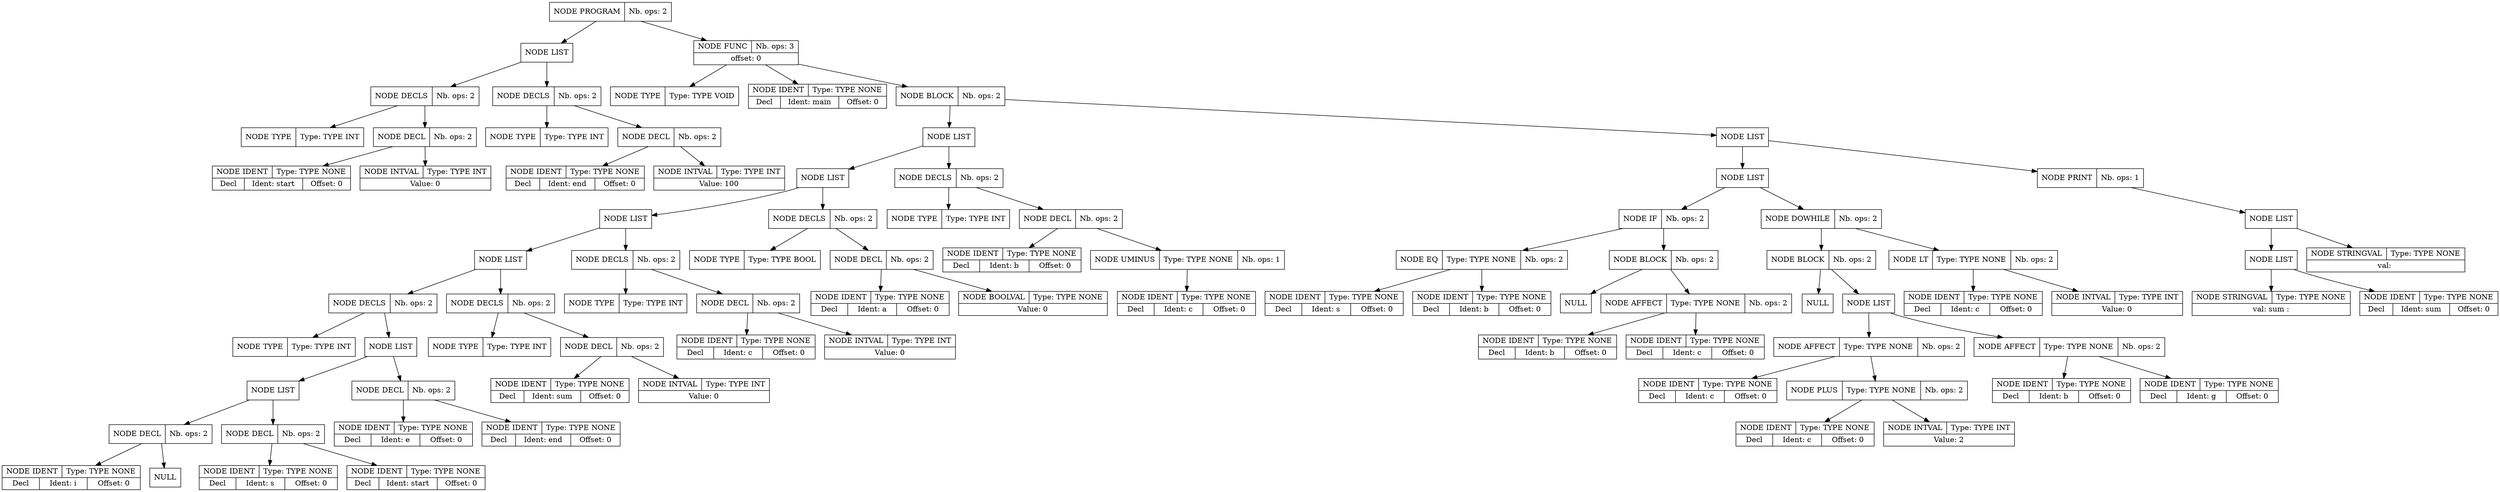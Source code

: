 digraph global_vars {
    N1 [shape=record, label="{{NODE PROGRAM|Nb. ops: 2}}"];
    N2 [shape=record, label="{{NODE LIST}}"];
    N3 [shape=record, label="{{NODE DECLS|Nb. ops: 2}}"];
    N4 [shape=record, label="{{NODE TYPE|Type: TYPE INT}}"];
    edge[tailclip=true];
    N3 -> N4
    N5 [shape=record, label="{{NODE DECL|Nb. ops: 2}}"];
    N6 [shape=record, label="{{NODE IDENT|Type: TYPE NONE}|{<decl>Decl      |Ident: start|Offset: 0}}"];
    edge[tailclip=true];
    N5 -> N6
    N7 [shape=record, label="{{NODE INTVAL|Type: TYPE INT}|{Value: 0}}"];
    edge[tailclip=true];
    N5 -> N7
    edge[tailclip=true];
    N3 -> N5
    edge[tailclip=true];
    N2 -> N3
    N8 [shape=record, label="{{NODE DECLS|Nb. ops: 2}}"];
    N9 [shape=record, label="{{NODE TYPE|Type: TYPE INT}}"];
    edge[tailclip=true];
    N8 -> N9
    N10 [shape=record, label="{{NODE DECL|Nb. ops: 2}}"];
    N11 [shape=record, label="{{NODE IDENT|Type: TYPE NONE}|{<decl>Decl      |Ident: end|Offset: 0}}"];
    edge[tailclip=true];
    N10 -> N11
    N12 [shape=record, label="{{NODE INTVAL|Type: TYPE INT}|{Value: 100}}"];
    edge[tailclip=true];
    N10 -> N12
    edge[tailclip=true];
    N8 -> N10
    edge[tailclip=true];
    N2 -> N8
    edge[tailclip=true];
    N1 -> N2
    N13 [shape=record, label="{{NODE FUNC|Nb. ops: 3}|{offset: 0}}"];
    N14 [shape=record, label="{{NODE TYPE|Type: TYPE VOID}}"];
    edge[tailclip=true];
    N13 -> N14
    N15 [shape=record, label="{{NODE IDENT|Type: TYPE NONE}|{<decl>Decl      |Ident: main|Offset: 0}}"];
    edge[tailclip=true];
    N13 -> N15
    N16 [shape=record, label="{{NODE BLOCK|Nb. ops: 2}}"];
    N17 [shape=record, label="{{NODE LIST}}"];
    N18 [shape=record, label="{{NODE LIST}}"];
    N19 [shape=record, label="{{NODE LIST}}"];
    N20 [shape=record, label="{{NODE LIST}}"];
    N21 [shape=record, label="{{NODE DECLS|Nb. ops: 2}}"];
    N22 [shape=record, label="{{NODE TYPE|Type: TYPE INT}}"];
    edge[tailclip=true];
    N21 -> N22
    N23 [shape=record, label="{{NODE LIST}}"];
    N24 [shape=record, label="{{NODE LIST}}"];
    N25 [shape=record, label="{{NODE DECL|Nb. ops: 2}}"];
    N26 [shape=record, label="{{NODE IDENT|Type: TYPE NONE}|{<decl>Decl      |Ident: i|Offset: 0}}"];
    edge[tailclip=true];
    N25 -> N26
    N27 [shape=record, label="{{NULL}}"];
    edge[tailclip=true];
    N25 -> N27
    edge[tailclip=true];
    N24 -> N25
    N28 [shape=record, label="{{NODE DECL|Nb. ops: 2}}"];
    N29 [shape=record, label="{{NODE IDENT|Type: TYPE NONE}|{<decl>Decl      |Ident: s|Offset: 0}}"];
    edge[tailclip=true];
    N28 -> N29
    N30 [shape=record, label="{{NODE IDENT|Type: TYPE NONE}|{<decl>Decl      |Ident: start|Offset: 0}}"];
    edge[tailclip=true];
    N28 -> N30
    edge[tailclip=true];
    N24 -> N28
    edge[tailclip=true];
    N23 -> N24
    N31 [shape=record, label="{{NODE DECL|Nb. ops: 2}}"];
    N32 [shape=record, label="{{NODE IDENT|Type: TYPE NONE}|{<decl>Decl      |Ident: e|Offset: 0}}"];
    edge[tailclip=true];
    N31 -> N32
    N33 [shape=record, label="{{NODE IDENT|Type: TYPE NONE}|{<decl>Decl      |Ident: end|Offset: 0}}"];
    edge[tailclip=true];
    N31 -> N33
    edge[tailclip=true];
    N23 -> N31
    edge[tailclip=true];
    N21 -> N23
    edge[tailclip=true];
    N20 -> N21
    N34 [shape=record, label="{{NODE DECLS|Nb. ops: 2}}"];
    N35 [shape=record, label="{{NODE TYPE|Type: TYPE INT}}"];
    edge[tailclip=true];
    N34 -> N35
    N36 [shape=record, label="{{NODE DECL|Nb. ops: 2}}"];
    N37 [shape=record, label="{{NODE IDENT|Type: TYPE NONE}|{<decl>Decl      |Ident: sum|Offset: 0}}"];
    edge[tailclip=true];
    N36 -> N37
    N38 [shape=record, label="{{NODE INTVAL|Type: TYPE INT}|{Value: 0}}"];
    edge[tailclip=true];
    N36 -> N38
    edge[tailclip=true];
    N34 -> N36
    edge[tailclip=true];
    N20 -> N34
    edge[tailclip=true];
    N19 -> N20
    N39 [shape=record, label="{{NODE DECLS|Nb. ops: 2}}"];
    N40 [shape=record, label="{{NODE TYPE|Type: TYPE INT}}"];
    edge[tailclip=true];
    N39 -> N40
    N41 [shape=record, label="{{NODE DECL|Nb. ops: 2}}"];
    N42 [shape=record, label="{{NODE IDENT|Type: TYPE NONE}|{<decl>Decl      |Ident: c|Offset: 0}}"];
    edge[tailclip=true];
    N41 -> N42
    N43 [shape=record, label="{{NODE INTVAL|Type: TYPE INT}|{Value: 0}}"];
    edge[tailclip=true];
    N41 -> N43
    edge[tailclip=true];
    N39 -> N41
    edge[tailclip=true];
    N19 -> N39
    edge[tailclip=true];
    N18 -> N19
    N44 [shape=record, label="{{NODE DECLS|Nb. ops: 2}}"];
    N45 [shape=record, label="{{NODE TYPE|Type: TYPE BOOL}}"];
    edge[tailclip=true];
    N44 -> N45
    N46 [shape=record, label="{{NODE DECL|Nb. ops: 2}}"];
    N47 [shape=record, label="{{NODE IDENT|Type: TYPE NONE}|{<decl>Decl      |Ident: a|Offset: 0}}"];
    edge[tailclip=true];
    N46 -> N47
    N48 [shape=record, label="{{NODE BOOLVAL|Type: TYPE NONE}|{Value: 0}}"];
    edge[tailclip=true];
    N46 -> N48
    edge[tailclip=true];
    N44 -> N46
    edge[tailclip=true];
    N18 -> N44
    edge[tailclip=true];
    N17 -> N18
    N49 [shape=record, label="{{NODE DECLS|Nb. ops: 2}}"];
    N50 [shape=record, label="{{NODE TYPE|Type: TYPE INT}}"];
    edge[tailclip=true];
    N49 -> N50
    N51 [shape=record, label="{{NODE DECL|Nb. ops: 2}}"];
    N52 [shape=record, label="{{NODE IDENT|Type: TYPE NONE}|{<decl>Decl      |Ident: b|Offset: 0}}"];
    edge[tailclip=true];
    N51 -> N52
    N53 [shape=record, label="{{NODE UMINUS|Type: TYPE NONE|Nb. ops: 1}}"];
    N54 [shape=record, label="{{NODE IDENT|Type: TYPE NONE}|{<decl>Decl      |Ident: c|Offset: 0}}"];
    edge[tailclip=true];
    N53 -> N54
    edge[tailclip=true];
    N51 -> N53
    edge[tailclip=true];
    N49 -> N51
    edge[tailclip=true];
    N17 -> N49
    edge[tailclip=true];
    N16 -> N17
    N55 [shape=record, label="{{NODE LIST}}"];
    N56 [shape=record, label="{{NODE LIST}}"];
    N57 [shape=record, label="{{NODE IF|Nb. ops: 2}}"];
    N58 [shape=record, label="{{NODE EQ|Type: TYPE NONE|Nb. ops: 2}}"];
    N59 [shape=record, label="{{NODE IDENT|Type: TYPE NONE}|{<decl>Decl      |Ident: s|Offset: 0}}"];
    edge[tailclip=true];
    N58 -> N59
    N60 [shape=record, label="{{NODE IDENT|Type: TYPE NONE}|{<decl>Decl      |Ident: b|Offset: 0}}"];
    edge[tailclip=true];
    N58 -> N60
    edge[tailclip=true];
    N57 -> N58
    N61 [shape=record, label="{{NODE BLOCK|Nb. ops: 2}}"];
    N62 [shape=record, label="{{NULL}}"];
    edge[tailclip=true];
    N61 -> N62
    N63 [shape=record, label="{{NODE AFFECT|Type: TYPE NONE|Nb. ops: 2}}"];
    N64 [shape=record, label="{{NODE IDENT|Type: TYPE NONE}|{<decl>Decl      |Ident: b|Offset: 0}}"];
    edge[tailclip=true];
    N63 -> N64
    N65 [shape=record, label="{{NODE IDENT|Type: TYPE NONE}|{<decl>Decl      |Ident: c|Offset: 0}}"];
    edge[tailclip=true];
    N63 -> N65
    edge[tailclip=true];
    N61 -> N63
    edge[tailclip=true];
    N57 -> N61
    edge[tailclip=true];
    N56 -> N57
    N66 [shape=record, label="{{NODE DOWHILE|Nb. ops: 2}}"];
    N67 [shape=record, label="{{NODE BLOCK|Nb. ops: 2}}"];
    N68 [shape=record, label="{{NULL}}"];
    edge[tailclip=true];
    N67 -> N68
    N69 [shape=record, label="{{NODE LIST}}"];
    N70 [shape=record, label="{{NODE AFFECT|Type: TYPE NONE|Nb. ops: 2}}"];
    N71 [shape=record, label="{{NODE IDENT|Type: TYPE NONE}|{<decl>Decl      |Ident: c|Offset: 0}}"];
    edge[tailclip=true];
    N70 -> N71
    N72 [shape=record, label="{{NODE PLUS|Type: TYPE NONE|Nb. ops: 2}}"];
    N73 [shape=record, label="{{NODE IDENT|Type: TYPE NONE}|{<decl>Decl      |Ident: c|Offset: 0}}"];
    edge[tailclip=true];
    N72 -> N73
    N74 [shape=record, label="{{NODE INTVAL|Type: TYPE INT}|{Value: 2}}"];
    edge[tailclip=true];
    N72 -> N74
    edge[tailclip=true];
    N70 -> N72
    edge[tailclip=true];
    N69 -> N70
    N75 [shape=record, label="{{NODE AFFECT|Type: TYPE NONE|Nb. ops: 2}}"];
    N76 [shape=record, label="{{NODE IDENT|Type: TYPE NONE}|{<decl>Decl      |Ident: b|Offset: 0}}"];
    edge[tailclip=true];
    N75 -> N76
    N77 [shape=record, label="{{NODE IDENT|Type: TYPE NONE}|{<decl>Decl      |Ident: g|Offset: 0}}"];
    edge[tailclip=true];
    N75 -> N77
    edge[tailclip=true];
    N69 -> N75
    edge[tailclip=true];
    N67 -> N69
    edge[tailclip=true];
    N66 -> N67
    N78 [shape=record, label="{{NODE LT|Type: TYPE NONE|Nb. ops: 2}}"];
    N79 [shape=record, label="{{NODE IDENT|Type: TYPE NONE}|{<decl>Decl      |Ident: c|Offset: 0}}"];
    edge[tailclip=true];
    N78 -> N79
    N80 [shape=record, label="{{NODE INTVAL|Type: TYPE INT}|{Value: 0}}"];
    edge[tailclip=true];
    N78 -> N80
    edge[tailclip=true];
    N66 -> N78
    edge[tailclip=true];
    N56 -> N66
    edge[tailclip=true];
    N55 -> N56
    N81 [shape=record, label="{{NODE PRINT|Nb. ops: 1}}"];
    N82 [shape=record, label="{{NODE LIST}}"];
    N83 [shape=record, label="{{NODE LIST}}"];
    N84 [shape=record, label="{{NODE STRINGVAL|Type: TYPE NONE}|{val:  sum : }}"];
    edge[tailclip=true];
    N83 -> N84
    N85 [shape=record, label="{{NODE IDENT|Type: TYPE NONE}|{<decl>Decl      |Ident: sum|Offset: 0}}"];
    edge[tailclip=true];
    N83 -> N85
    edge[tailclip=true];
    N82 -> N83
    N86 [shape=record, label="{{NODE STRINGVAL|Type: TYPE NONE}|{val:  \n }}"];
    edge[tailclip=true];
    N82 -> N86
    edge[tailclip=true];
    N81 -> N82
    edge[tailclip=true];
    N55 -> N81
    edge[tailclip=true];
    N16 -> N55
    edge[tailclip=true];
    N13 -> N16
    edge[tailclip=true];
    N1 -> N13
}